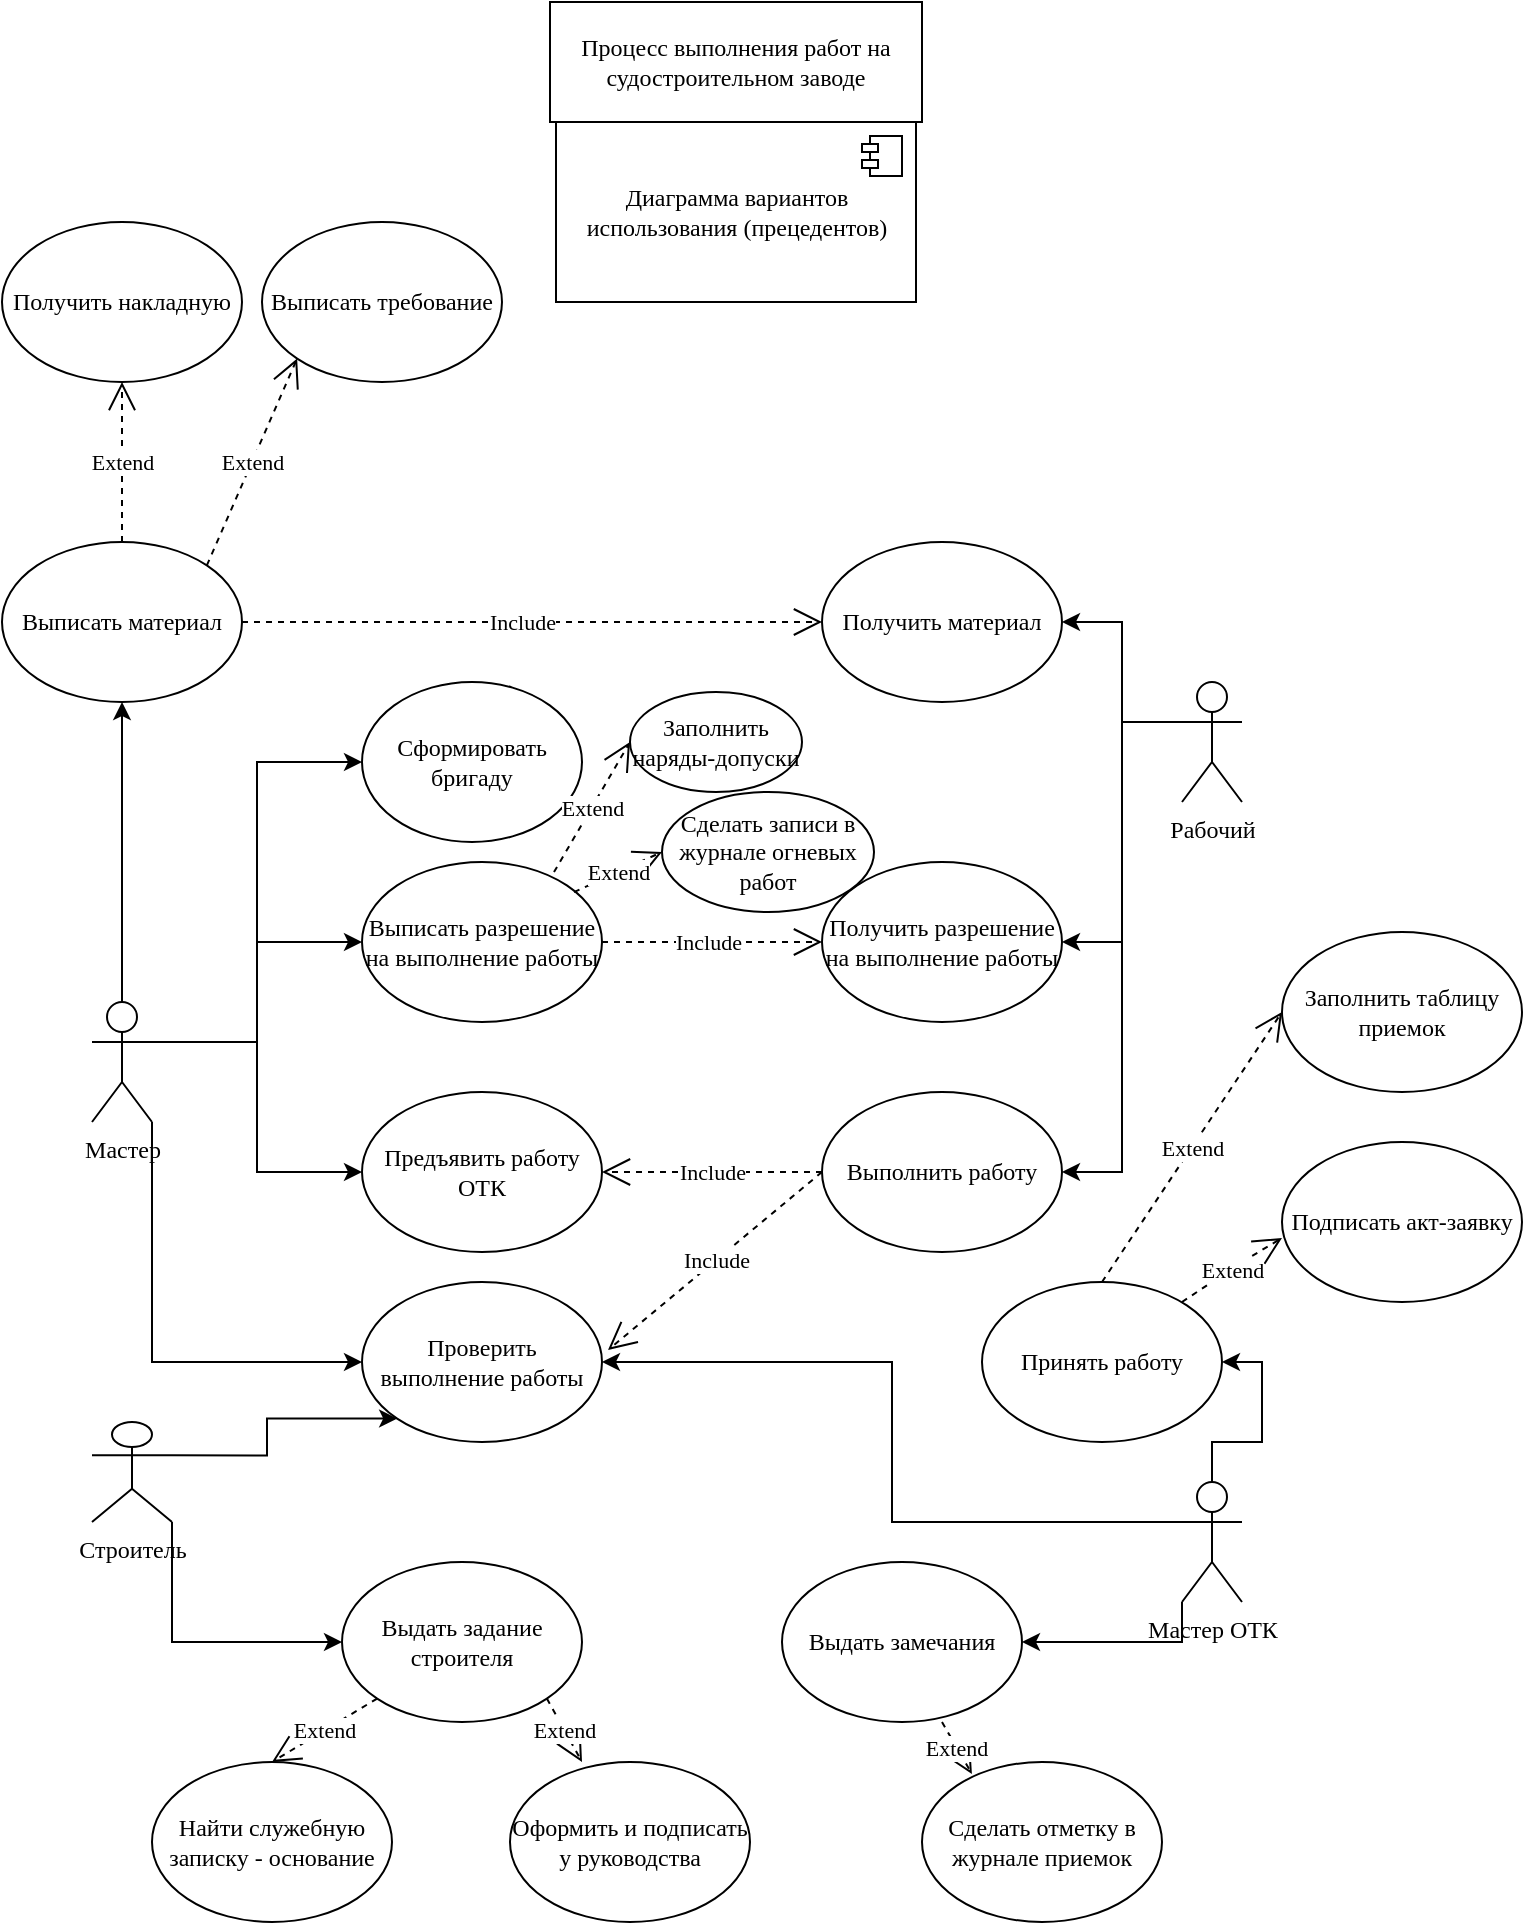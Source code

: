 <mxfile version="19.0.3" type="device" pages="3"><diagram id="6U2e8ZKq8pQPbNIZaxmG" name="Диаграмма вариантов использования"><mxGraphModel dx="1422" dy="864" grid="1" gridSize="10" guides="1" tooltips="1" connect="1" arrows="1" fold="1" page="1" pageScale="1" pageWidth="827" pageHeight="1169" math="0" shadow="0"><root><mxCell id="0"/><mxCell id="1" parent="0"/><mxCell id="ujotvO766MAJvRxlYLIO-7" style="edgeStyle=orthogonalEdgeStyle;rounded=0;orthogonalLoop=1;jettySize=auto;html=1;exitX=1;exitY=1;exitDx=0;exitDy=0;exitPerimeter=0;entryX=0;entryY=0.5;entryDx=0;entryDy=0;fontFamily=Times New Roman;" parent="1" source="ujotvO766MAJvRxlYLIO-1" target="ujotvO766MAJvRxlYLIO-6" edge="1"><mxGeometry relative="1" as="geometry"/></mxCell><mxCell id="ujotvO766MAJvRxlYLIO-9" style="edgeStyle=orthogonalEdgeStyle;rounded=0;orthogonalLoop=1;jettySize=auto;html=1;exitX=1;exitY=0.333;exitDx=0;exitDy=0;exitPerimeter=0;entryX=0;entryY=1;entryDx=0;entryDy=0;fontFamily=Times New Roman;" parent="1" source="ujotvO766MAJvRxlYLIO-1" target="ujotvO766MAJvRxlYLIO-8" edge="1"><mxGeometry relative="1" as="geometry"/></mxCell><mxCell id="ujotvO766MAJvRxlYLIO-1" value="Строитель" style="shape=umlActor;verticalLabelPosition=bottom;verticalAlign=top;html=1;fontFamily=Times New Roman;" parent="1" vertex="1"><mxGeometry x="85" y="710" width="40" height="50" as="geometry"/></mxCell><mxCell id="ujotvO766MAJvRxlYLIO-6" value="Выдать задание строителя" style="ellipse;whiteSpace=wrap;html=1;fontFamily=Times New Roman;" parent="1" vertex="1"><mxGeometry x="210" y="780" width="120" height="80" as="geometry"/></mxCell><mxCell id="ujotvO766MAJvRxlYLIO-8" value="Проверить выполнение работы" style="ellipse;whiteSpace=wrap;html=1;fontFamily=Times New Roman;" parent="1" vertex="1"><mxGeometry x="220" y="640" width="120" height="80" as="geometry"/></mxCell><mxCell id="ujotvO766MAJvRxlYLIO-13" style="edgeStyle=orthogonalEdgeStyle;rounded=0;orthogonalLoop=1;jettySize=auto;html=1;exitX=1;exitY=0.333;exitDx=0;exitDy=0;exitPerimeter=0;entryX=0;entryY=0.5;entryDx=0;entryDy=0;fontFamily=Times New Roman;" parent="1" source="ujotvO766MAJvRxlYLIO-11" target="ujotvO766MAJvRxlYLIO-12" edge="1"><mxGeometry relative="1" as="geometry"/></mxCell><mxCell id="ujotvO766MAJvRxlYLIO-14" style="edgeStyle=orthogonalEdgeStyle;rounded=0;orthogonalLoop=1;jettySize=auto;html=1;exitX=1;exitY=1;exitDx=0;exitDy=0;exitPerimeter=0;entryX=0;entryY=0.5;entryDx=0;entryDy=0;fontFamily=Times New Roman;" parent="1" source="ujotvO766MAJvRxlYLIO-11" target="ujotvO766MAJvRxlYLIO-8" edge="1"><mxGeometry relative="1" as="geometry"/></mxCell><mxCell id="ujotvO766MAJvRxlYLIO-16" style="edgeStyle=orthogonalEdgeStyle;rounded=0;orthogonalLoop=1;jettySize=auto;html=1;exitX=1;exitY=0.333;exitDx=0;exitDy=0;exitPerimeter=0;fontFamily=Times New Roman;" parent="1" source="ujotvO766MAJvRxlYLIO-11" target="ujotvO766MAJvRxlYLIO-15" edge="1"><mxGeometry relative="1" as="geometry"/></mxCell><mxCell id="ujotvO766MAJvRxlYLIO-20" style="edgeStyle=orthogonalEdgeStyle;rounded=0;orthogonalLoop=1;jettySize=auto;html=1;exitX=0.5;exitY=0;exitDx=0;exitDy=0;exitPerimeter=0;entryX=0.5;entryY=1;entryDx=0;entryDy=0;fontFamily=Times New Roman;" parent="1" source="ujotvO766MAJvRxlYLIO-11" target="ujotvO766MAJvRxlYLIO-18" edge="1"><mxGeometry relative="1" as="geometry"/></mxCell><mxCell id="ujotvO766MAJvRxlYLIO-28" style="edgeStyle=orthogonalEdgeStyle;rounded=0;orthogonalLoop=1;jettySize=auto;html=1;exitX=1;exitY=0.333;exitDx=0;exitDy=0;exitPerimeter=0;entryX=0;entryY=0.5;entryDx=0;entryDy=0;fontFamily=Times New Roman;" parent="1" source="ujotvO766MAJvRxlYLIO-11" target="ujotvO766MAJvRxlYLIO-27" edge="1"><mxGeometry relative="1" as="geometry"/></mxCell><mxCell id="ujotvO766MAJvRxlYLIO-11" value="Мастер&lt;br&gt;" style="shape=umlActor;verticalLabelPosition=bottom;verticalAlign=top;html=1;outlineConnect=0;fontFamily=Times New Roman;" parent="1" vertex="1"><mxGeometry x="85" y="500" width="30" height="60" as="geometry"/></mxCell><mxCell id="ujotvO766MAJvRxlYLIO-12" value="Сформировать бригаду" style="ellipse;whiteSpace=wrap;html=1;fontFamily=Times New Roman;" parent="1" vertex="1"><mxGeometry x="220" y="340" width="110" height="80" as="geometry"/></mxCell><mxCell id="ujotvO766MAJvRxlYLIO-15" value="Выписать разрешение на выполнение работы" style="ellipse;whiteSpace=wrap;html=1;fontFamily=Times New Roman;" parent="1" vertex="1"><mxGeometry x="220" y="430" width="120" height="80" as="geometry"/></mxCell><mxCell id="ujotvO766MAJvRxlYLIO-18" value="Выписать материал" style="ellipse;whiteSpace=wrap;html=1;fontFamily=Times New Roman;" parent="1" vertex="1"><mxGeometry x="40" y="270" width="120" height="80" as="geometry"/></mxCell><mxCell id="ujotvO766MAJvRxlYLIO-24" style="edgeStyle=orthogonalEdgeStyle;rounded=0;orthogonalLoop=1;jettySize=auto;html=1;exitX=0;exitY=0.333;exitDx=0;exitDy=0;exitPerimeter=0;entryX=1;entryY=0.5;entryDx=0;entryDy=0;fontFamily=Times New Roman;" parent="1" source="ujotvO766MAJvRxlYLIO-22" target="ujotvO766MAJvRxlYLIO-23" edge="1"><mxGeometry relative="1" as="geometry"/></mxCell><mxCell id="ujotvO766MAJvRxlYLIO-26" style="edgeStyle=orthogonalEdgeStyle;rounded=0;orthogonalLoop=1;jettySize=auto;html=1;exitX=0;exitY=0.333;exitDx=0;exitDy=0;exitPerimeter=0;entryX=1;entryY=0.5;entryDx=0;entryDy=0;fontFamily=Times New Roman;" parent="1" source="ujotvO766MAJvRxlYLIO-22" target="ujotvO766MAJvRxlYLIO-25" edge="1"><mxGeometry relative="1" as="geometry"/></mxCell><mxCell id="ujotvO766MAJvRxlYLIO-51" style="edgeStyle=orthogonalEdgeStyle;rounded=0;orthogonalLoop=1;jettySize=auto;html=1;exitX=0;exitY=0.333;exitDx=0;exitDy=0;exitPerimeter=0;entryX=1;entryY=0.5;entryDx=0;entryDy=0;fontFamily=Times New Roman;" parent="1" source="ujotvO766MAJvRxlYLIO-22" target="ujotvO766MAJvRxlYLIO-29" edge="1"><mxGeometry relative="1" as="geometry"/></mxCell><mxCell id="ujotvO766MAJvRxlYLIO-22" value="Рабочий&lt;br&gt;" style="shape=umlActor;verticalLabelPosition=bottom;verticalAlign=top;html=1;outlineConnect=0;fontFamily=Times New Roman;" parent="1" vertex="1"><mxGeometry x="630" y="340" width="30" height="60" as="geometry"/></mxCell><mxCell id="ujotvO766MAJvRxlYLIO-23" value="Выполнить работу" style="ellipse;whiteSpace=wrap;html=1;fontFamily=Times New Roman;" parent="1" vertex="1"><mxGeometry x="450" y="545" width="120" height="80" as="geometry"/></mxCell><mxCell id="ujotvO766MAJvRxlYLIO-25" value="Получить материал" style="ellipse;whiteSpace=wrap;html=1;fontFamily=Times New Roman;" parent="1" vertex="1"><mxGeometry x="450" y="270" width="120" height="80" as="geometry"/></mxCell><mxCell id="ujotvO766MAJvRxlYLIO-27" value="Предъявить работу ОТК" style="ellipse;whiteSpace=wrap;html=1;fontFamily=Times New Roman;" parent="1" vertex="1"><mxGeometry x="220" y="545" width="120" height="80" as="geometry"/></mxCell><mxCell id="ujotvO766MAJvRxlYLIO-29" value="Получить разрешение на выполнение работы" style="ellipse;whiteSpace=wrap;html=1;fontFamily=Times New Roman;" parent="1" vertex="1"><mxGeometry x="450" y="430" width="120" height="80" as="geometry"/></mxCell><mxCell id="ujotvO766MAJvRxlYLIO-35" value="Include" style="endArrow=open;endSize=12;dashed=1;html=1;rounded=0;fontFamily=Times New Roman;entryX=0;entryY=0.5;entryDx=0;entryDy=0;exitX=1;exitY=0.5;exitDx=0;exitDy=0;" parent="1" source="ujotvO766MAJvRxlYLIO-18" target="ujotvO766MAJvRxlYLIO-25" edge="1"><mxGeometry x="-0.035" width="160" relative="1" as="geometry"><mxPoint x="180" y="310" as="sourcePoint"/><mxPoint x="320" y="309.5" as="targetPoint"/><Array as="points"><mxPoint x="310" y="310"/></Array><mxPoint as="offset"/></mxGeometry></mxCell><mxCell id="ujotvO766MAJvRxlYLIO-36" value="Include" style="endArrow=open;endSize=12;dashed=1;html=1;rounded=0;fontFamily=Times New Roman;entryX=0;entryY=0.5;entryDx=0;entryDy=0;exitX=1;exitY=0.5;exitDx=0;exitDy=0;" parent="1" source="ujotvO766MAJvRxlYLIO-15" target="ujotvO766MAJvRxlYLIO-29" edge="1"><mxGeometry x="-0.035" width="160" relative="1" as="geometry"><mxPoint x="170" y="320" as="sourcePoint"/><mxPoint x="460" y="320" as="targetPoint"/><Array as="points"/><mxPoint as="offset"/></mxGeometry></mxCell><mxCell id="ujotvO766MAJvRxlYLIO-39" value="Include" style="endArrow=open;endSize=12;dashed=1;html=1;rounded=0;fontFamily=Times New Roman;exitX=0;exitY=0.5;exitDx=0;exitDy=0;entryX=1;entryY=0.5;entryDx=0;entryDy=0;" parent="1" source="ujotvO766MAJvRxlYLIO-23" target="ujotvO766MAJvRxlYLIO-27" edge="1"><mxGeometry width="160" relative="1" as="geometry"><mxPoint x="360" y="300" as="sourcePoint"/><mxPoint x="520" y="300" as="targetPoint"/><Array as="points"><mxPoint x="390" y="585"/></Array></mxGeometry></mxCell><mxCell id="ujotvO766MAJvRxlYLIO-45" style="edgeStyle=orthogonalEdgeStyle;rounded=0;orthogonalLoop=1;jettySize=auto;html=1;exitX=0;exitY=0.333;exitDx=0;exitDy=0;exitPerimeter=0;entryX=1;entryY=0.5;entryDx=0;entryDy=0;fontFamily=Times New Roman;" parent="1" source="ujotvO766MAJvRxlYLIO-41" target="ujotvO766MAJvRxlYLIO-8" edge="1"><mxGeometry relative="1" as="geometry"/></mxCell><mxCell id="ujotvO766MAJvRxlYLIO-47" style="edgeStyle=orthogonalEdgeStyle;rounded=0;orthogonalLoop=1;jettySize=auto;html=1;exitX=0;exitY=1;exitDx=0;exitDy=0;exitPerimeter=0;fontFamily=Times New Roman;" parent="1" source="ujotvO766MAJvRxlYLIO-41" target="ujotvO766MAJvRxlYLIO-46" edge="1"><mxGeometry relative="1" as="geometry"/></mxCell><mxCell id="ujotvO766MAJvRxlYLIO-49" style="edgeStyle=orthogonalEdgeStyle;rounded=0;orthogonalLoop=1;jettySize=auto;html=1;exitX=0.5;exitY=0;exitDx=0;exitDy=0;exitPerimeter=0;entryX=1;entryY=0.5;entryDx=0;entryDy=0;fontFamily=Times New Roman;" parent="1" source="ujotvO766MAJvRxlYLIO-41" target="ujotvO766MAJvRxlYLIO-48" edge="1"><mxGeometry relative="1" as="geometry"/></mxCell><mxCell id="ujotvO766MAJvRxlYLIO-41" value="Мастер ОТК" style="shape=umlActor;verticalLabelPosition=bottom;verticalAlign=top;html=1;fontFamily=Times New Roman;" parent="1" vertex="1"><mxGeometry x="630" y="740" width="30" height="60" as="geometry"/></mxCell><mxCell id="ujotvO766MAJvRxlYLIO-46" value="Выдать замечания" style="ellipse;whiteSpace=wrap;html=1;fontFamily=Times New Roman;" parent="1" vertex="1"><mxGeometry x="430" y="780" width="120" height="80" as="geometry"/></mxCell><mxCell id="ujotvO766MAJvRxlYLIO-48" value="Принять работу" style="ellipse;whiteSpace=wrap;html=1;fontFamily=Times New Roman;" parent="1" vertex="1"><mxGeometry x="530" y="640" width="120" height="80" as="geometry"/></mxCell><mxCell id="ujotvO766MAJvRxlYLIO-52" value="Include" style="endArrow=open;endSize=12;dashed=1;html=1;rounded=0;fontFamily=Times New Roman;exitX=0;exitY=0.5;exitDx=0;exitDy=0;entryX=1.025;entryY=0.425;entryDx=0;entryDy=0;entryPerimeter=0;" parent="1" source="ujotvO766MAJvRxlYLIO-23" target="ujotvO766MAJvRxlYLIO-8" edge="1"><mxGeometry width="160" relative="1" as="geometry"><mxPoint x="460" y="595" as="sourcePoint"/><mxPoint x="350" y="595" as="targetPoint"/><Array as="points"/></mxGeometry></mxCell><mxCell id="ujotvO766MAJvRxlYLIO-53" value="Заполнить таблицу приемок" style="ellipse;whiteSpace=wrap;html=1;fontFamily=Times New Roman;" parent="1" vertex="1"><mxGeometry x="680" y="465" width="120" height="80" as="geometry"/></mxCell><mxCell id="ujotvO766MAJvRxlYLIO-55" value="Подписать акт-заявку" style="ellipse;whiteSpace=wrap;html=1;fontFamily=Times New Roman;" parent="1" vertex="1"><mxGeometry x="680" y="570" width="120" height="80" as="geometry"/></mxCell><mxCell id="ujotvO766MAJvRxlYLIO-56" value="Extend" style="endArrow=open;endSize=12;dashed=1;html=1;rounded=0;fontFamily=Times New Roman;entryX=0;entryY=0.6;entryDx=0;entryDy=0;entryPerimeter=0;" parent="1" target="ujotvO766MAJvRxlYLIO-55" edge="1"><mxGeometry width="160" relative="1" as="geometry"><mxPoint x="630" y="650" as="sourcePoint"/><mxPoint x="790" y="650" as="targetPoint"/><Array as="points"><mxPoint x="660" y="630"/></Array></mxGeometry></mxCell><mxCell id="ujotvO766MAJvRxlYLIO-58" value="Extend" style="endArrow=open;endSize=12;dashed=1;html=1;rounded=0;fontFamily=Times New Roman;entryX=0;entryY=0.5;entryDx=0;entryDy=0;exitX=0.5;exitY=0;exitDx=0;exitDy=0;" parent="1" source="ujotvO766MAJvRxlYLIO-48" target="ujotvO766MAJvRxlYLIO-53" edge="1"><mxGeometry width="160" relative="1" as="geometry"><mxPoint x="640" y="660" as="sourcePoint"/><mxPoint x="690" y="628" as="targetPoint"/><Array as="points"/></mxGeometry></mxCell><mxCell id="ujotvO766MAJvRxlYLIO-59" value="Получить накладную" style="ellipse;whiteSpace=wrap;html=1;fontFamily=Times New Roman;" parent="1" vertex="1"><mxGeometry x="40" y="110" width="120" height="80" as="geometry"/></mxCell><mxCell id="ujotvO766MAJvRxlYLIO-60" value="Extend" style="endArrow=open;endSize=12;dashed=1;html=1;rounded=0;fontFamily=Times New Roman;entryX=0.5;entryY=1;entryDx=0;entryDy=0;exitX=0.5;exitY=0;exitDx=0;exitDy=0;" parent="1" target="ujotvO766MAJvRxlYLIO-59" edge="1"><mxGeometry width="160" relative="1" as="geometry"><mxPoint x="100" y="270" as="sourcePoint"/><mxPoint x="190" y="135" as="targetPoint"/><Array as="points"/></mxGeometry></mxCell><mxCell id="ujotvO766MAJvRxlYLIO-61" value="Выписать требование" style="ellipse;whiteSpace=wrap;html=1;fontFamily=Times New Roman;" parent="1" vertex="1"><mxGeometry x="170" y="110" width="120" height="80" as="geometry"/></mxCell><mxCell id="ujotvO766MAJvRxlYLIO-62" value="Extend" style="endArrow=open;endSize=12;dashed=1;html=1;rounded=0;fontFamily=Times New Roman;entryX=0;entryY=1;entryDx=0;entryDy=0;exitX=1;exitY=0;exitDx=0;exitDy=0;" parent="1" source="ujotvO766MAJvRxlYLIO-18" target="ujotvO766MAJvRxlYLIO-61" edge="1"><mxGeometry width="160" relative="1" as="geometry"><mxPoint x="110" y="280" as="sourcePoint"/><mxPoint x="110" y="200" as="targetPoint"/><Array as="points"/></mxGeometry></mxCell><mxCell id="ujotvO766MAJvRxlYLIO-63" value="Заполнить наряды-допуски" style="ellipse;whiteSpace=wrap;html=1;fontFamily=Times New Roman;" parent="1" vertex="1"><mxGeometry x="354" y="345" width="86" height="50" as="geometry"/></mxCell><mxCell id="ujotvO766MAJvRxlYLIO-64" value="Extend" style="endArrow=open;endSize=12;dashed=1;html=1;rounded=0;fontFamily=Times New Roman;entryX=0;entryY=0.5;entryDx=0;entryDy=0;exitX=0.8;exitY=0.063;exitDx=0;exitDy=0;exitPerimeter=0;" parent="1" source="ujotvO766MAJvRxlYLIO-15" target="ujotvO766MAJvRxlYLIO-63" edge="1"><mxGeometry width="160" relative="1" as="geometry"><mxPoint x="329" y="440" as="sourcePoint"/><mxPoint x="329" y="360" as="targetPoint"/><Array as="points"/></mxGeometry></mxCell><mxCell id="ujotvO766MAJvRxlYLIO-65" value="Сделать записи в журнале огневых работ" style="ellipse;whiteSpace=wrap;html=1;fontFamily=Times New Roman;" parent="1" vertex="1"><mxGeometry x="370" y="395" width="106" height="60" as="geometry"/></mxCell><mxCell id="ujotvO766MAJvRxlYLIO-66" value="Extend" style="endArrow=open;endSize=12;dashed=1;html=1;rounded=0;fontFamily=Times New Roman;entryX=0;entryY=0.5;entryDx=0;entryDy=0;exitX=0.8;exitY=0.063;exitDx=0;exitDy=0;exitPerimeter=0;" parent="1" target="ujotvO766MAJvRxlYLIO-65" edge="1"><mxGeometry width="160" relative="1" as="geometry"><mxPoint x="326" y="445.04" as="sourcePoint"/><mxPoint x="364" y="380" as="targetPoint"/><Array as="points"/></mxGeometry></mxCell><mxCell id="ujotvO766MAJvRxlYLIO-67" value="Найти служебную записку - основание" style="ellipse;whiteSpace=wrap;html=1;fontFamily=Times New Roman;" parent="1" vertex="1"><mxGeometry x="115" y="880" width="120" height="80" as="geometry"/></mxCell><mxCell id="ujotvO766MAJvRxlYLIO-68" value="Оформить и подписать у руководства" style="ellipse;whiteSpace=wrap;html=1;fontFamily=Times New Roman;" parent="1" vertex="1"><mxGeometry x="294" y="880" width="120" height="80" as="geometry"/></mxCell><mxCell id="ujotvO766MAJvRxlYLIO-70" value="Extend" style="endArrow=open;endSize=12;dashed=1;html=1;rounded=0;fontFamily=Times New Roman;entryX=0.5;entryY=0;entryDx=0;entryDy=0;exitX=0;exitY=1;exitDx=0;exitDy=0;" parent="1" source="ujotvO766MAJvRxlYLIO-6" target="ujotvO766MAJvRxlYLIO-67" edge="1"><mxGeometry width="160" relative="1" as="geometry"><mxPoint x="235" y="890" as="sourcePoint"/><mxPoint x="279" y="869.96" as="targetPoint"/><Array as="points"/></mxGeometry></mxCell><mxCell id="ujotvO766MAJvRxlYLIO-71" value="Extend" style="endArrow=open;endSize=12;dashed=1;html=1;rounded=0;fontFamily=Times New Roman;entryX=0.3;entryY=0;entryDx=0;entryDy=0;exitX=1;exitY=1;exitDx=0;exitDy=0;entryPerimeter=0;" parent="1" source="ujotvO766MAJvRxlYLIO-6" target="ujotvO766MAJvRxlYLIO-68" edge="1"><mxGeometry width="160" relative="1" as="geometry"><mxPoint x="322.574" y="870.004" as="sourcePoint"/><mxPoint x="270" y="901.72" as="targetPoint"/><Array as="points"/></mxGeometry></mxCell><mxCell id="ujotvO766MAJvRxlYLIO-72" value="Сделать отметку в журнале приемок" style="ellipse;whiteSpace=wrap;html=1;fontFamily=Times New Roman;" parent="1" vertex="1"><mxGeometry x="500" y="880" width="120" height="80" as="geometry"/></mxCell><mxCell id="ujotvO766MAJvRxlYLIO-75" value="Extend" style="endArrow=open;endSize=12;dashed=1;html=1;rounded=0;fontFamily=Times New Roman;entryX=0.208;entryY=0.075;entryDx=0;entryDy=0;entryPerimeter=0;" parent="1" target="ujotvO766MAJvRxlYLIO-72" edge="1"><mxGeometry width="160" relative="1" as="geometry"><mxPoint x="510" y="860" as="sourcePoint"/><mxPoint x="460" y="902" as="targetPoint"/><Array as="points"/></mxGeometry></mxCell><mxCell id="ujotvO766MAJvRxlYLIO-76" value="Процесс выполнения работ на судостроительном заводе" style="rounded=0;whiteSpace=wrap;html=1;fontFamily=Times New Roman;" parent="1" vertex="1"><mxGeometry x="314" width="186" height="60" as="geometry"/></mxCell><mxCell id="jzI4EK57P57YHKsof6dC-1" value="&lt;span style=&quot;font-family: &amp;quot;Times New Roman&amp;quot;;&quot;&gt;Диаграмма вариантов &lt;br&gt;использования (прецедентов)&lt;/span&gt;" style="html=1;dropTarget=0;" vertex="1" parent="1"><mxGeometry x="317" y="60" width="180" height="90" as="geometry"/></mxCell><mxCell id="jzI4EK57P57YHKsof6dC-2" value="" style="shape=module;jettyWidth=8;jettyHeight=4;" vertex="1" parent="jzI4EK57P57YHKsof6dC-1"><mxGeometry x="1" width="20" height="20" relative="1" as="geometry"><mxPoint x="-27" y="7" as="offset"/></mxGeometry></mxCell></root></mxGraphModel></diagram><diagram id="mcBZtcMyh9vcz8fFexxS" name="Диаграмма взаимодестйвия"><mxGraphModel dx="2858" dy="2403" grid="1" gridSize="10" guides="1" tooltips="1" connect="1" arrows="1" fold="1" page="1" pageScale="1" pageWidth="827" pageHeight="1169" math="0" shadow="0"><root><mxCell id="0"/><mxCell id="1" parent="0"/><mxCell id="vg7I4D9BFV31t95q8tq5-9" value="" style="endArrow=none;dashed=1;html=1;dashPattern=1 3;strokeWidth=2;rounded=0;entryX=0;entryY=0;entryDx=120;entryDy=95;entryPerimeter=0;startArrow=none;exitX=0.433;exitY=-0.006;exitDx=0;exitDy=0;exitPerimeter=0;" edge="1" parent="1" source="vg7I4D9BFV31t95q8tq5-6" target="bhhRkPZbAxUnKWt_45f6-5"><mxGeometry width="50" height="50" relative="1" as="geometry"><mxPoint x="-142" y="-221" as="sourcePoint"/><mxPoint x="-172" y="-621" as="targetPoint"/></mxGeometry></mxCell><mxCell id="vg7I4D9BFV31t95q8tq5-4" value="" style="endArrow=none;dashed=1;html=1;dashPattern=1 3;strokeWidth=2;rounded=0;startArrow=none;" edge="1" parent="1" source="vg7I4D9BFV31t95q8tq5-1"><mxGeometry width="50" height="50" relative="1" as="geometry"><mxPoint x="-362" y="-211" as="sourcePoint"/><mxPoint x="-362" y="-901" as="targetPoint"/><Array as="points"/></mxGeometry></mxCell><mxCell id="5--zPUMxBjiASVHu4fbk-1" value="Диаграмма последовательности&lt;br&gt;выполнения работы на&lt;br&gt;&amp;nbsp;судостроительном заводе" style="html=1;dropTarget=0;" vertex="1" parent="1"><mxGeometry x="-460" y="-1150" width="196" height="90" as="geometry"/></mxCell><mxCell id="5--zPUMxBjiASVHu4fbk-2" value="" style="shape=module;jettyWidth=8;jettyHeight=4;" vertex="1" parent="5--zPUMxBjiASVHu4fbk-1"><mxGeometry x="1" width="20" height="20" relative="1" as="geometry"><mxPoint x="-27" y="7" as="offset"/></mxGeometry></mxCell><mxCell id="I8W1AMIaO0g4QsI19op8-4" value="Строитель&lt;br&gt;" style="shape=umlLifeline;participant=umlActor;perimeter=lifelinePerimeter;whiteSpace=wrap;html=1;container=1;collapsible=0;recursiveResize=0;verticalAlign=top;spacingTop=36;outlineConnect=0;" vertex="1" parent="1"><mxGeometry x="-775" y="-901" width="20" height="720" as="geometry"/></mxCell><mxCell id="bhhRkPZbAxUnKWt_45f6-3" value="Блок подготовки к работе" style="verticalAlign=top;align=left;spacingTop=8;spacingLeft=2;spacingRight=12;shape=cube;size=10;direction=south;fontStyle=4;html=1;" vertex="1" parent="1"><mxGeometry x="-657" y="-1021" width="180" height="120" as="geometry"/></mxCell><mxCell id="bhhRkPZbAxUnKWt_45f6-4" value="Блок выполнения работы" style="verticalAlign=top;align=left;spacingTop=8;spacingLeft=2;spacingRight=12;shape=cube;size=10;direction=south;fontStyle=4;html=1;" vertex="1" parent="1"><mxGeometry x="-452" y="-1021" width="180" height="120" as="geometry"/></mxCell><mxCell id="bhhRkPZbAxUnKWt_45f6-5" value="Блок предъявления работы" style="verticalAlign=top;align=left;spacingTop=8;spacingLeft=2;spacingRight=12;shape=cube;size=10;direction=south;fontStyle=4;html=1;" vertex="1" parent="1"><mxGeometry x="-232" y="-1021" width="180" height="120" as="geometry"/></mxCell><mxCell id="bhhRkPZbAxUnKWt_45f6-6" value="" style="html=1;points=[];perimeter=orthogonalPerimeter;" vertex="1" parent="1"><mxGeometry x="-572" y="-821" width="10" height="630" as="geometry"/></mxCell><mxCell id="bhhRkPZbAxUnKWt_45f6-7" value="Выписал задание" style="verticalAlign=bottom;endArrow=block;entryX=0;entryY=0;rounded=0;html=1;fontStyle=0" edge="1" target="bhhRkPZbAxUnKWt_45f6-6" parent="1"><mxGeometry x="0.053" y="10" relative="1" as="geometry"><mxPoint x="-762" y="-821" as="sourcePoint"/><mxPoint as="offset"/></mxGeometry></mxCell><mxCell id="bhhRkPZbAxUnKWt_45f6-8" value="Выполненная работа" style="html=1;verticalAlign=bottom;endArrow=open;dashed=1;endSize=8;rounded=0;" edge="1" parent="1" target="I8W1AMIaO0g4QsI19op8-4"><mxGeometry x="0.034" y="-8" relative="1" as="geometry"><mxPoint x="-762" y="-745" as="targetPoint"/><mxPoint x="-152" y="-221" as="sourcePoint"/><mxPoint as="offset"/></mxGeometry></mxCell><mxCell id="bhhRkPZbAxUnKWt_45f6-9" value="" style="endArrow=none;dashed=1;html=1;dashPattern=1 3;strokeWidth=2;rounded=0;exitX=0.5;exitY=-0.003;exitDx=0;exitDy=0;exitPerimeter=0;startArrow=none;" edge="1" parent="1" source="vg7I4D9BFV31t95q8tq5-16"><mxGeometry width="50" height="50" relative="1" as="geometry"><mxPoint x="-132" y="-541" as="sourcePoint"/><mxPoint x="-567" y="-901" as="targetPoint"/></mxGeometry></mxCell><mxCell id="uaCm62PMJnzJ96o9QlHf-5" value="Мастер сформировал бригаду" style="html=1;verticalAlign=bottom;startArrow=oval;endArrow=block;startSize=8;rounded=0;exitX=1.1;exitY=0.065;exitDx=0;exitDy=0;exitPerimeter=0;" edge="1" target="uaCm62PMJnzJ96o9QlHf-4" parent="1" source="bhhRkPZbAxUnKWt_45f6-6"><mxGeometry relative="1" as="geometry"><mxPoint x="-432" y="-781" as="sourcePoint"/></mxGeometry></mxCell><mxCell id="uaCm62PMJnzJ96o9QlHf-6" value="" style="html=1;points=[];perimeter=orthogonalPerimeter;" vertex="1" parent="1"><mxGeometry x="-367" y="-671" width="10" height="80" as="geometry"/></mxCell><mxCell id="uaCm62PMJnzJ96o9QlHf-7" value="Мастер выписал материал" style="html=1;verticalAlign=bottom;startArrow=oval;endArrow=block;startSize=8;rounded=0;exitX=1.1;exitY=0.237;exitDx=0;exitDy=0;exitPerimeter=0;" edge="1" target="uaCm62PMJnzJ96o9QlHf-6" parent="1" source="bhhRkPZbAxUnKWt_45f6-6"><mxGeometry relative="1" as="geometry"><mxPoint x="-432" y="-671" as="sourcePoint"/></mxGeometry></mxCell><mxCell id="vg7I4D9BFV31t95q8tq5-2" value="Мастер выписал наряд-допуск" style="html=1;verticalAlign=bottom;startArrow=oval;endArrow=block;startSize=8;rounded=0;exitX=1.1;exitY=0.405;exitDx=0;exitDy=0;exitPerimeter=0;" edge="1" target="vg7I4D9BFV31t95q8tq5-1" parent="1" source="bhhRkPZbAxUnKWt_45f6-6"><mxGeometry x="-0.164" y="5" relative="1" as="geometry"><mxPoint x="-432" y="-565.5" as="sourcePoint"/><mxPoint as="offset"/></mxGeometry></mxCell><mxCell id="uaCm62PMJnzJ96o9QlHf-4" value="" style="html=1;points=[];perimeter=orthogonalPerimeter;" vertex="1" parent="1"><mxGeometry x="-367" y="-781" width="10" height="80" as="geometry"/></mxCell><mxCell id="vg7I4D9BFV31t95q8tq5-1" value="" style="html=1;points=[];perimeter=orthogonalPerimeter;" vertex="1" parent="1"><mxGeometry x="-367" y="-565" width="10" height="80" as="geometry"/></mxCell><mxCell id="vg7I4D9BFV31t95q8tq5-5" value="" style="endArrow=none;dashed=1;html=1;dashPattern=1 3;strokeWidth=2;rounded=0;" edge="1" parent="1" target="vg7I4D9BFV31t95q8tq5-1"><mxGeometry width="50" height="50" relative="1" as="geometry"><mxPoint x="-362" y="-211" as="sourcePoint"/><mxPoint x="-362" y="-901" as="targetPoint"/><Array as="points"/></mxGeometry></mxCell><mxCell id="vg7I4D9BFV31t95q8tq5-7" value="Бригада приступила к работе" style="html=1;verticalAlign=bottom;endArrow=block;entryX=0;entryY=0;rounded=0;" edge="1" target="vg7I4D9BFV31t95q8tq5-6" parent="1"><mxGeometry relative="1" as="geometry"><mxPoint x="-362" y="-441" as="sourcePoint"/><Array as="points"><mxPoint x="-242" y="-441"/></Array></mxGeometry></mxCell><mxCell id="vg7I4D9BFV31t95q8tq5-6" value="" style="html=1;points=[];perimeter=orthogonalPerimeter;" vertex="1" parent="1"><mxGeometry x="-152" y="-441" width="15" height="150" as="geometry"/></mxCell><mxCell id="vg7I4D9BFV31t95q8tq5-11" value="" style="endArrow=none;dashed=1;html=1;dashPattern=1 3;strokeWidth=2;rounded=0;startArrow=none;" edge="1" parent="1" source="vg7I4D9BFV31t95q8tq5-14" target="vg7I4D9BFV31t95q8tq5-6"><mxGeometry width="50" height="50" relative="1" as="geometry"><mxPoint x="-142" y="-221" as="sourcePoint"/><mxPoint x="-147" y="-901" as="targetPoint"/></mxGeometry></mxCell><mxCell id="vg7I4D9BFV31t95q8tq5-15" value="Мастер предъявил работу ОТК" style="edgeStyle=orthogonalEdgeStyle;html=1;align=left;spacingLeft=2;endArrow=block;rounded=0;entryX=0.983;entryY=0.517;exitX=0.5;exitY=0.5;exitDx=0;exitDy=0;exitPerimeter=0;entryDx=0;entryDy=0;entryPerimeter=0;" edge="1" target="vg7I4D9BFV31t95q8tq5-14" parent="1" source="vg7I4D9BFV31t95q8tq5-16"><mxGeometry x="0.003" relative="1" as="geometry"><mxPoint x="-129" y="-411" as="sourcePoint"/><Array as="points"><mxPoint x="-99" y="-876"/><mxPoint x="-99" y="-241"/><mxPoint x="-140" y="-241"/></Array><mxPoint as="offset"/></mxGeometry></mxCell><mxCell id="vg7I4D9BFV31t95q8tq5-16" value="Мастер&lt;br&gt;" style="shape=umlActor;verticalLabelPosition=bottom;verticalAlign=top;html=1;" vertex="1" parent="1"><mxGeometry x="-582" y="-901" width="30" height="50" as="geometry"/></mxCell><mxCell id="vg7I4D9BFV31t95q8tq5-17" value="" style="endArrow=none;dashed=1;html=1;dashPattern=1 3;strokeWidth=2;rounded=0;exitX=0.5;exitY=-0.003;exitDx=0;exitDy=0;exitPerimeter=0;" edge="1" parent="1" source="bhhRkPZbAxUnKWt_45f6-6" target="vg7I4D9BFV31t95q8tq5-16"><mxGeometry width="50" height="50" relative="1" as="geometry"><mxPoint x="-567" y="-822.89" as="sourcePoint"/><mxPoint x="-567" y="-901" as="targetPoint"/></mxGeometry></mxCell><mxCell id="vg7I4D9BFV31t95q8tq5-14" value="" style="html=1;points=[];perimeter=orthogonalPerimeter;" vertex="1" parent="1"><mxGeometry x="-149.5" y="-261" width="10" height="40" as="geometry"/></mxCell><mxCell id="vg7I4D9BFV31t95q8tq5-18" value="" style="endArrow=none;dashed=1;html=1;dashPattern=1 3;strokeWidth=2;rounded=0;" edge="1" parent="1" target="vg7I4D9BFV31t95q8tq5-14"><mxGeometry width="50" height="50" relative="1" as="geometry"><mxPoint x="-142" y="-221" as="sourcePoint"/><mxPoint x="-142" y="-291" as="targetPoint"/></mxGeometry></mxCell><mxCell id="vg7I4D9BFV31t95q8tq5-19" value="" style="html=1;points=[];perimeter=orthogonalPerimeter;" vertex="1" parent="1"><mxGeometry x="-139.5" y="-421" width="10" height="20" as="geometry"/></mxCell><mxCell id="vg7I4D9BFV31t95q8tq5-20" value="Мастер предъявил работу ОТК" style="edgeStyle=orthogonalEdgeStyle;html=1;align=left;spacingLeft=2;endArrow=block;rounded=0;entryX=1;entryY=0;" edge="1" target="vg7I4D9BFV31t95q8tq5-19" parent="1" source="vg7I4D9BFV31t95q8tq5-6"><mxGeometry relative="1" as="geometry"><mxPoint x="-132" y="-411" as="sourcePoint"/><Array as="points"><mxPoint x="-112" y="-431"/><mxPoint x="-112" y="-421"/></Array></mxGeometry></mxCell><mxCell id="vg7I4D9BFV31t95q8tq5-24" value="" style="html=1;points=[];perimeter=orthogonalPerimeter;" vertex="1" parent="1"><mxGeometry x="-139.5" y="-361" width="10" height="20" as="geometry"/></mxCell><mxCell id="vg7I4D9BFV31t95q8tq5-25" value="ОТК&amp;nbsp; выдал замечания" style="edgeStyle=orthogonalEdgeStyle;html=1;align=left;spacingLeft=2;endArrow=block;rounded=0;entryX=1;entryY=0;exitX=1.003;exitY=0.476;exitDx=0;exitDy=0;exitPerimeter=0;" edge="1" target="vg7I4D9BFV31t95q8tq5-24" parent="1" source="vg7I4D9BFV31t95q8tq5-6"><mxGeometry x="-0.162" y="12" relative="1" as="geometry"><mxPoint x="-134.5" y="-351" as="sourcePoint"/><Array as="points"><mxPoint x="-137" y="-371"/><mxPoint x="-104" y="-371"/><mxPoint x="-104" y="-361"/></Array><mxPoint as="offset"/></mxGeometry></mxCell><mxCell id="vg7I4D9BFV31t95q8tq5-26" value="" style="html=1;points=[];perimeter=orthogonalPerimeter;" vertex="1" parent="1"><mxGeometry x="-139.5" y="-321" width="10" height="20" as="geometry"/></mxCell><mxCell id="vg7I4D9BFV31t95q8tq5-27" value="Устранили замечания" style="edgeStyle=orthogonalEdgeStyle;html=1;align=left;spacingLeft=2;endArrow=block;rounded=0;entryX=1;entryY=0;exitX=0.997;exitY=0.705;exitDx=0;exitDy=0;exitPerimeter=0;" edge="1" target="vg7I4D9BFV31t95q8tq5-26" parent="1" source="vg7I4D9BFV31t95q8tq5-6"><mxGeometry relative="1" as="geometry"><mxPoint x="-27" y="-321" as="sourcePoint"/><Array as="points"><mxPoint x="-102" y="-335"/><mxPoint x="-102" y="-321"/></Array></mxGeometry></mxCell></root></mxGraphModel></diagram><diagram id="bs6apIU3Ma_3OjGjZ5lj" name="Диаграмма классов"><mxGraphModel dx="3412" dy="1571" grid="1" gridSize="10" guides="1" tooltips="1" connect="1" arrows="1" fold="1" page="1" pageScale="1" pageWidth="827" pageHeight="1169" math="0" shadow="0"><root><mxCell id="0"/><mxCell id="1" parent="0"/><mxCell id="yvZXtojvGVtaSLFWCGxh-1" value="&lt;p style=&quot;margin:0px;margin-top:4px;text-align:center;&quot;&gt;&lt;b&gt;РСС&amp;nbsp;&lt;/b&gt;&lt;/p&gt;&lt;p style=&quot;margin:0px;margin-top:4px;text-align:center;&quot;&gt;&lt;b&gt;(руководители, специалисты, служащие)&lt;/b&gt;&lt;/p&gt;&lt;hr size=&quot;1&quot;&gt;&lt;p style=&quot;margin:0px;margin-left:4px;&quot;&gt;+ ФИО (string)&lt;/p&gt;&lt;p style=&quot;margin:0px;margin-left:4px;&quot;&gt;+Подразделение (string)&lt;/p&gt;&lt;p style=&quot;margin:0px;margin-left:4px;&quot;&gt;+ Должность (string)&lt;/p&gt;&lt;p style=&quot;margin:0px;margin-left:4px;&quot;&gt;+ Телефон (string)&lt;/p&gt;&lt;p style=&quot;margin:0px;margin-left:4px;&quot;&gt;&lt;br&gt;&lt;/p&gt;&lt;hr size=&quot;1&quot;&gt;&lt;p style=&quot;margin:0px;margin-left:4px;&quot;&gt;+ Отметка о приходе на работу ;&lt;/p&gt;&lt;p style=&quot;margin:0px;margin-left:4px;&quot;&gt;&lt;br&gt;&lt;/p&gt;" style="verticalAlign=top;align=left;overflow=fill;fontSize=12;fontFamily=Helvetica;html=1;" vertex="1" parent="1"><mxGeometry x="-320" y="230" width="290" height="160" as="geometry"/></mxCell><mxCell id="yvZXtojvGVtaSLFWCGxh-2" value="&lt;p style=&quot;margin:0px;margin-top:4px;text-align:center;&quot;&gt;&lt;b&gt;Производственные рабочие&lt;/b&gt;&lt;/p&gt;&lt;hr size=&quot;1&quot;&gt;&lt;p style=&quot;margin:0px;margin-left:4px;&quot;&gt;+ ФИО (string)&lt;/p&gt;&lt;p style=&quot;margin:0px;margin-left:4px;&quot;&gt;+Подразделение (string)&lt;/p&gt;&lt;p style=&quot;margin:0px;margin-left:4px;&quot;&gt;+ Должность (string)&lt;/p&gt;&lt;p style=&quot;margin:0px;margin-left:4px;&quot;&gt;+ Телефон (string)&lt;/p&gt;&lt;p style=&quot;margin:0px;margin-left:4px;&quot;&gt;&lt;br&gt;&lt;/p&gt;&lt;hr size=&quot;1&quot;&gt;&lt;p style=&quot;margin:0px;margin-left:4px;&quot;&gt;+ Отметка о приходе на работу ;&lt;/p&gt;&lt;p style=&quot;margin:0px;margin-left:4px;&quot;&gt;&lt;br&gt;&lt;/p&gt;" style="verticalAlign=top;align=left;overflow=fill;fontSize=12;fontFamily=Helvetica;html=1;" vertex="1" parent="1"><mxGeometry x="750" y="230" width="290" height="160" as="geometry"/></mxCell><mxCell id="yvZXtojvGVtaSLFWCGxh-3" value="&lt;p style=&quot;margin:0px;margin-top:4px;text-align:center;&quot;&gt;&lt;b&gt;Строитель кораблей&lt;/b&gt;&lt;/p&gt;&lt;hr size=&quot;1&quot;&gt;&lt;p style=&quot;margin:0px;margin-left:4px;&quot;&gt;+Закрепленный заказ&lt;/p&gt;&lt;p style=&quot;margin:0px;margin-left:4px;&quot;&gt;&lt;br&gt;&lt;/p&gt;&lt;hr size=&quot;1&quot;&gt;&lt;p style=&quot;margin:0px;margin-left:4px;&quot;&gt;+ Выписать задание ();&lt;/p&gt;&lt;p style=&quot;margin:0px;margin-left:4px;&quot;&gt;&lt;span style=&quot;background-color: initial;&quot;&gt;+ Проверить работу на заказе ();&lt;/span&gt;&lt;br&gt;&lt;/p&gt;&lt;p style=&quot;margin:0px;margin-left:4px;&quot;&gt;&lt;br&gt;&lt;/p&gt;" style="verticalAlign=top;align=left;overflow=fill;fontSize=12;fontFamily=Helvetica;html=1;" vertex="1" parent="1"><mxGeometry x="-650" y="450" width="290" height="160" as="geometry"/></mxCell><mxCell id="wFCbxgU1TJ_NJD_e87iS-1" value="&lt;p style=&quot;margin:0px;margin-top:4px;text-align:center;&quot;&gt;&lt;b&gt;Мастер&lt;/b&gt;&lt;/p&gt;&lt;hr size=&quot;1&quot;&gt;&lt;p style=&quot;margin:0px;margin-left:4px;&quot;&gt;+Закрепленная бригада;&lt;/p&gt;&lt;p style=&quot;margin:0px;margin-left:4px;&quot;&gt;+Номер участка;&lt;/p&gt;&lt;p style=&quot;margin:0px;margin-left:4px;&quot;&gt;&lt;br&gt;&lt;/p&gt;&lt;hr size=&quot;1&quot;&gt;&lt;p style=&quot;margin:0px;margin-left:4px;&quot;&gt;+ Сформировать бригаду для выполнения работы ();&lt;/p&gt;&lt;p style=&quot;margin:0px;margin-left:4px;&quot;&gt;+ Выписать материал ();&lt;span style=&quot;background-color: initial;&quot;&gt;&amp;nbsp;&lt;/span&gt;&lt;/p&gt;&lt;span style=&quot;font-family: &amp;quot;Times New Roman&amp;quot;; text-align: center;&quot;&gt;&amp;nbsp;+ Выписать разрешение на выполнение работы ();&lt;br&gt;&lt;/span&gt;&lt;span style=&quot;background-color: initial;&quot;&gt;+ Предъявить работу ОТК&lt;/span&gt;&lt;span style=&quot;font-family: &amp;quot;Times New Roman&amp;quot;; text-align: center;&quot;&gt;&lt;br&gt;&lt;/span&gt;&lt;p style=&quot;margin:0px;margin-left:4px;&quot;&gt;&lt;br&gt;&lt;/p&gt;" style="verticalAlign=top;align=left;overflow=fill;fontSize=12;fontFamily=Helvetica;html=1;" vertex="1" parent="1"><mxGeometry x="-330" y="450" width="310" height="160" as="geometry"/></mxCell><mxCell id="5qf2nRwD6C9S7fBgkT11-1" value="&lt;p style=&quot;margin:0px;margin-top:4px;text-align:center;&quot;&gt;&lt;b&gt;Мастер ОТК&lt;/b&gt;&lt;/p&gt;&lt;hr size=&quot;1&quot;&gt;&lt;p style=&quot;margin:0px;margin-left:4px;&quot;&gt;+Закрепленный заказ&lt;br&gt;&lt;/p&gt;&lt;hr size=&quot;1&quot;&gt;&lt;p style=&quot;margin:0px;margin-left:4px;&quot;&gt;+ Проверить выполненную работу ();&lt;br&gt;+ Выдать замечания ();&lt;/p&gt;&lt;p style=&quot;margin:0px;margin-left:4px;&quot;&gt;+ Принять работу ();&lt;/p&gt;&lt;p style=&quot;margin:0px;margin-left:4px;&quot;&gt;&lt;br&gt;&lt;/p&gt;&lt;span style=&quot;font-family: &amp;quot;Times New Roman&amp;quot;; text-align: center;&quot;&gt;&lt;br&gt;&lt;/span&gt;&lt;p style=&quot;margin:0px;margin-left:4px;&quot;&gt;&lt;br&gt;&lt;/p&gt;" style="verticalAlign=top;align=left;overflow=fill;fontSize=12;fontFamily=Helvetica;html=1;" vertex="1" parent="1"><mxGeometry x="10" y="450" width="310" height="160" as="geometry"/></mxCell><mxCell id="x8H6mF1s52IicRsybPv6-4" value="&lt;p style=&quot;margin:0px;margin-top:4px;text-align:center;&quot;&gt;&lt;b&gt;Сборщик КМС&lt;/b&gt;&lt;/p&gt;&lt;hr size=&quot;1&quot;&gt;&lt;p style=&quot;margin:0px;margin-left:4px;&quot;&gt;+ Бригада&lt;br&gt;&lt;/p&gt;&lt;p style=&quot;margin:0px;margin-left:4px;&quot;&gt;+ Разряд&lt;/p&gt;&lt;hr size=&quot;1&quot;&gt;&lt;p style=&quot;margin:0px;margin-left:4px;&quot;&gt;+ Получить материал ();&lt;/p&gt;&lt;p style=&quot;margin:0px;margin-left:4px;&quot;&gt;+ Взять инструмент ();&lt;/p&gt;&lt;p style=&quot;margin:0px;margin-left:4px;&quot;&gt;+ Произвести сборку ();&lt;/p&gt;&lt;p style=&quot;margin:0px;margin-left:4px;&quot;&gt;&lt;br&gt;&lt;/p&gt;&lt;span style=&quot;font-family: &amp;quot;Times New Roman&amp;quot;; text-align: center;&quot;&gt;&lt;br&gt;&lt;/span&gt;&lt;p style=&quot;margin:0px;margin-left:4px;&quot;&gt;&lt;br&gt;&lt;/p&gt;" style="verticalAlign=top;align=left;overflow=fill;fontSize=12;fontFamily=Helvetica;html=1;" vertex="1" parent="1"><mxGeometry x="370" y="450" width="310" height="160" as="geometry"/></mxCell><mxCell id="x8H6mF1s52IicRsybPv6-5" value="&lt;p style=&quot;margin:0px;margin-top:4px;text-align:center;&quot;&gt;&lt;b&gt;Сварщик&lt;/b&gt;&lt;/p&gt;&lt;hr size=&quot;1&quot;&gt;&lt;p style=&quot;margin:0px;margin-left:4px;&quot;&gt;&lt;/p&gt;&lt;p style=&quot;margin: 0px 0px 0px 4px;&quot;&gt;+ Бригада&lt;br&gt;&lt;/p&gt;&lt;p style=&quot;margin: 0px 0px 0px 4px;&quot;&gt;+ Разряд&lt;/p&gt;&lt;hr size=&quot;1&quot;&gt;&lt;p style=&quot;margin:0px;margin-left:4px;&quot;&gt;+ Получить сварочный материал ();&lt;/p&gt;&lt;p style=&quot;margin:0px;margin-left:4px;&quot;&gt;+ Подключить аппарат ();&lt;/p&gt;&lt;p style=&quot;margin:0px;margin-left:4px;&quot;&gt;+ Произвести сварку ();&lt;/p&gt;&lt;p style=&quot;margin:0px;margin-left:4px;&quot;&gt;&lt;br&gt;&lt;/p&gt;&lt;span style=&quot;font-family: &amp;quot;Times New Roman&amp;quot;; text-align: center;&quot;&gt;&lt;br&gt;&lt;/span&gt;&lt;p style=&quot;margin:0px;margin-left:4px;&quot;&gt;&lt;br&gt;&lt;/p&gt;" style="verticalAlign=top;align=left;overflow=fill;fontSize=12;fontFamily=Helvetica;html=1;" vertex="1" parent="1"><mxGeometry x="740" y="450" width="310" height="160" as="geometry"/></mxCell><mxCell id="x8H6mF1s52IicRsybPv6-6" value="&lt;p style=&quot;margin:0px;margin-top:4px;text-align:center;&quot;&gt;&lt;b&gt;Слесарь&lt;/b&gt;&lt;/p&gt;&lt;hr size=&quot;1&quot;&gt;&lt;p style=&quot;margin: 0px 0px 0px 4px;&quot;&gt;+ Бригада&lt;br&gt;&lt;/p&gt;&lt;p style=&quot;margin: 0px 0px 0px 4px;&quot;&gt;+ Разряд&lt;/p&gt;&lt;hr size=&quot;1&quot;&gt;&lt;p style=&quot;margin:0px;margin-left:4px;&quot;&gt;+ Получить материал ();&lt;/p&gt;&lt;p style=&quot;margin:0px;margin-left:4px;&quot;&gt;+ Взять инструмент ();&lt;br&gt;+ Выполнить работу ();&lt;/p&gt;&lt;p style=&quot;margin:0px;margin-left:4px;&quot;&gt;&lt;br&gt;&lt;/p&gt;&lt;span style=&quot;font-family: &amp;quot;Times New Roman&amp;quot;; text-align: center;&quot;&gt;&lt;br&gt;&lt;/span&gt;&lt;p style=&quot;margin:0px;margin-left:4px;&quot;&gt;&lt;br&gt;&lt;/p&gt;" style="verticalAlign=top;align=left;overflow=fill;fontSize=12;fontFamily=Helvetica;html=1;" vertex="1" parent="1"><mxGeometry x="1110" y="450" width="310" height="160" as="geometry"/></mxCell><mxCell id="vBmPumGqv9GQvZa8Jiya-1" value="Диаграмма классов на&lt;br&gt;&amp;nbsp;судостроительном заводе" style="html=1;dropTarget=0;" vertex="1" parent="1"><mxGeometry x="316" width="196" height="90" as="geometry"/></mxCell><mxCell id="vBmPumGqv9GQvZa8Jiya-2" value="" style="shape=module;jettyWidth=8;jettyHeight=4;" vertex="1" parent="vBmPumGqv9GQvZa8Jiya-1"><mxGeometry x="1" width="20" height="20" relative="1" as="geometry"><mxPoint x="-27" y="7" as="offset"/></mxGeometry></mxCell><mxCell id="BS0QFWB1sJovuJ8ugx_C-1" value="" style="endArrow=block;endSize=16;endFill=0;html=1;rounded=0;entryX=0;entryY=1;entryDx=0;entryDy=0;exitX=0.5;exitY=0;exitDx=0;exitDy=0;" edge="1" parent="1"><mxGeometry width="160" relative="1" as="geometry"><mxPoint x="-505" y="450" as="sourcePoint"/><mxPoint x="-320" y="390" as="targetPoint"/></mxGeometry></mxCell><mxCell id="BS0QFWB1sJovuJ8ugx_C-2" value="" style="endArrow=block;endSize=16;endFill=0;html=1;rounded=0;entryX=0.5;entryY=1;entryDx=0;entryDy=0;exitX=0.5;exitY=0;exitDx=0;exitDy=0;" edge="1" parent="1" source="wFCbxgU1TJ_NJD_e87iS-1" target="yvZXtojvGVtaSLFWCGxh-1"><mxGeometry width="160" relative="1" as="geometry"><mxPoint x="-205" y="450" as="sourcePoint"/><mxPoint x="-20" y="390" as="targetPoint"/></mxGeometry></mxCell><mxCell id="BS0QFWB1sJovuJ8ugx_C-3" value="" style="endArrow=block;endSize=16;endFill=0;html=1;rounded=0;entryX=1;entryY=1;entryDx=0;entryDy=0;exitX=0.5;exitY=0;exitDx=0;exitDy=0;" edge="1" parent="1" source="5qf2nRwD6C9S7fBgkT11-1" target="yvZXtojvGVtaSLFWCGxh-1"><mxGeometry width="160" relative="1" as="geometry"><mxPoint x="160" y="450" as="sourcePoint"/><mxPoint x="345" y="390" as="targetPoint"/></mxGeometry></mxCell><mxCell id="BS0QFWB1sJovuJ8ugx_C-4" value="" style="endArrow=block;endSize=16;endFill=0;html=1;rounded=0;entryX=0;entryY=1;entryDx=0;entryDy=0;exitX=0.5;exitY=0;exitDx=0;exitDy=0;" edge="1" parent="1" source="x8H6mF1s52IicRsybPv6-4" target="yvZXtojvGVtaSLFWCGxh-2"><mxGeometry width="160" relative="1" as="geometry"><mxPoint x="565" y="450" as="sourcePoint"/><mxPoint x="750" y="390" as="targetPoint"/></mxGeometry></mxCell><mxCell id="BS0QFWB1sJovuJ8ugx_C-5" value="" style="endArrow=block;endSize=16;endFill=0;html=1;rounded=0;entryX=0.5;entryY=1;entryDx=0;entryDy=0;exitX=0.5;exitY=0;exitDx=0;exitDy=0;" edge="1" parent="1" source="x8H6mF1s52IicRsybPv6-5" target="yvZXtojvGVtaSLFWCGxh-2"><mxGeometry width="160" relative="1" as="geometry"><mxPoint x="820" y="460" as="sourcePoint"/><mxPoint x="1005" y="400" as="targetPoint"/></mxGeometry></mxCell><mxCell id="BS0QFWB1sJovuJ8ugx_C-6" value="" style="endArrow=block;endSize=16;endFill=0;html=1;rounded=0;entryX=1;entryY=1;entryDx=0;entryDy=0;exitX=0.5;exitY=0;exitDx=0;exitDy=0;" edge="1" parent="1" source="x8H6mF1s52IicRsybPv6-6" target="yvZXtojvGVtaSLFWCGxh-2"><mxGeometry width="160" relative="1" as="geometry"><mxPoint x="1250" y="450" as="sourcePoint"/><mxPoint x="1475" y="390" as="targetPoint"/></mxGeometry></mxCell></root></mxGraphModel></diagram></mxfile>